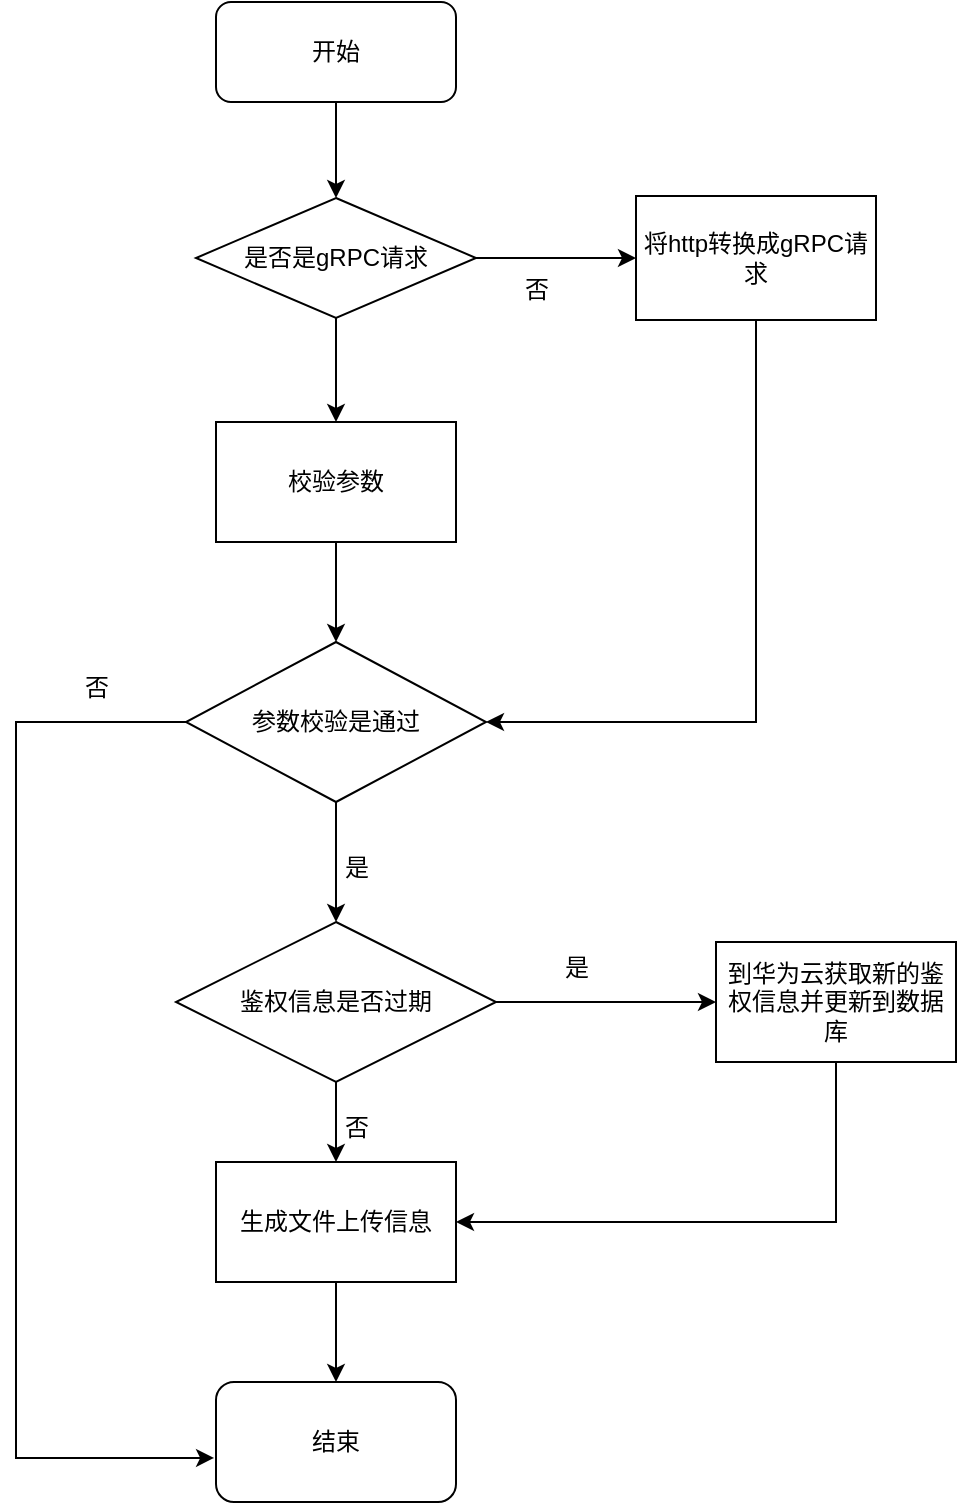 <mxfile version="22.1.5" type="github">
  <diagram name="第 1 页" id="zTMozjmUowZ3E3aBWlWA">
    <mxGraphModel dx="1674" dy="761" grid="1" gridSize="10" guides="1" tooltips="1" connect="1" arrows="1" fold="1" page="1" pageScale="1" pageWidth="827" pageHeight="1169" math="0" shadow="0">
      <root>
        <mxCell id="0" />
        <mxCell id="1" parent="0" />
        <mxCell id="GYkMOaVtQsMRKohe8izu-4" style="edgeStyle=orthogonalEdgeStyle;rounded=0;orthogonalLoop=1;jettySize=auto;html=1;exitX=1;exitY=0.5;exitDx=0;exitDy=0;entryX=0;entryY=0.5;entryDx=0;entryDy=0;" edge="1" parent="1" source="GYkMOaVtQsMRKohe8izu-1" target="GYkMOaVtQsMRKohe8izu-21">
          <mxGeometry relative="1" as="geometry">
            <mxPoint x="540" y="240" as="targetPoint" />
          </mxGeometry>
        </mxCell>
        <mxCell id="GYkMOaVtQsMRKohe8izu-34" style="edgeStyle=orthogonalEdgeStyle;rounded=0;orthogonalLoop=1;jettySize=auto;html=1;exitX=0.5;exitY=1;exitDx=0;exitDy=0;entryX=0.5;entryY=0;entryDx=0;entryDy=0;" edge="1" parent="1" source="GYkMOaVtQsMRKohe8izu-1" target="GYkMOaVtQsMRKohe8izu-33">
          <mxGeometry relative="1" as="geometry" />
        </mxCell>
        <mxCell id="GYkMOaVtQsMRKohe8izu-1" value="是否是gRPC请求" style="rhombus;whiteSpace=wrap;html=1;" vertex="1" parent="1">
          <mxGeometry x="320" y="148" width="140" height="60" as="geometry" />
        </mxCell>
        <mxCell id="GYkMOaVtQsMRKohe8izu-2" value="开始" style="rounded=1;whiteSpace=wrap;html=1;" vertex="1" parent="1">
          <mxGeometry x="330" y="50" width="120" height="50" as="geometry" />
        </mxCell>
        <mxCell id="GYkMOaVtQsMRKohe8izu-3" value="" style="endArrow=classic;html=1;rounded=0;exitX=0.5;exitY=1;exitDx=0;exitDy=0;entryX=0.5;entryY=0;entryDx=0;entryDy=0;" edge="1" parent="1" source="GYkMOaVtQsMRKohe8izu-2" target="GYkMOaVtQsMRKohe8izu-1">
          <mxGeometry width="50" height="50" relative="1" as="geometry">
            <mxPoint x="390" y="380" as="sourcePoint" />
            <mxPoint x="440" y="330" as="targetPoint" />
          </mxGeometry>
        </mxCell>
        <mxCell id="GYkMOaVtQsMRKohe8izu-5" value="否" style="text;html=1;align=center;verticalAlign=middle;resizable=0;points=[];autosize=1;strokeColor=none;fillColor=none;" vertex="1" parent="1">
          <mxGeometry x="470" y="179" width="40" height="30" as="geometry" />
        </mxCell>
        <mxCell id="GYkMOaVtQsMRKohe8izu-9" style="edgeStyle=orthogonalEdgeStyle;rounded=0;orthogonalLoop=1;jettySize=auto;html=1;exitX=0.5;exitY=1;exitDx=0;exitDy=0;" edge="1" parent="1" source="GYkMOaVtQsMRKohe8izu-8">
          <mxGeometry relative="1" as="geometry">
            <mxPoint x="390" y="510" as="targetPoint" />
          </mxGeometry>
        </mxCell>
        <mxCell id="GYkMOaVtQsMRKohe8izu-24" style="edgeStyle=orthogonalEdgeStyle;rounded=0;orthogonalLoop=1;jettySize=auto;html=1;exitX=0;exitY=0.5;exitDx=0;exitDy=0;entryX=-0.008;entryY=0.633;entryDx=0;entryDy=0;entryPerimeter=0;" edge="1" parent="1" source="GYkMOaVtQsMRKohe8izu-8" target="GYkMOaVtQsMRKohe8izu-20">
          <mxGeometry relative="1" as="geometry">
            <mxPoint x="220" y="410" as="targetPoint" />
            <Array as="points">
              <mxPoint x="230" y="410" />
              <mxPoint x="230" y="778" />
            </Array>
          </mxGeometry>
        </mxCell>
        <mxCell id="GYkMOaVtQsMRKohe8izu-8" value="参数校验是通过" style="rhombus;whiteSpace=wrap;html=1;" vertex="1" parent="1">
          <mxGeometry x="315" y="370" width="150" height="80" as="geometry" />
        </mxCell>
        <mxCell id="GYkMOaVtQsMRKohe8izu-27" style="edgeStyle=orthogonalEdgeStyle;rounded=0;orthogonalLoop=1;jettySize=auto;html=1;exitX=0.5;exitY=1;exitDx=0;exitDy=0;entryX=0.5;entryY=0;entryDx=0;entryDy=0;" edge="1" parent="1" source="GYkMOaVtQsMRKohe8izu-10" target="GYkMOaVtQsMRKohe8izu-18">
          <mxGeometry relative="1" as="geometry" />
        </mxCell>
        <mxCell id="GYkMOaVtQsMRKohe8izu-29" style="edgeStyle=orthogonalEdgeStyle;rounded=0;orthogonalLoop=1;jettySize=auto;html=1;exitX=1;exitY=0.5;exitDx=0;exitDy=0;" edge="1" parent="1" source="GYkMOaVtQsMRKohe8izu-10">
          <mxGeometry relative="1" as="geometry">
            <mxPoint x="580" y="550" as="targetPoint" />
          </mxGeometry>
        </mxCell>
        <mxCell id="GYkMOaVtQsMRKohe8izu-10" value="鉴权信息是否过期" style="rhombus;whiteSpace=wrap;html=1;" vertex="1" parent="1">
          <mxGeometry x="310" y="510" width="160" height="80" as="geometry" />
        </mxCell>
        <mxCell id="GYkMOaVtQsMRKohe8izu-13" value="是" style="text;html=1;align=center;verticalAlign=middle;resizable=0;points=[];autosize=1;strokeColor=none;fillColor=none;" vertex="1" parent="1">
          <mxGeometry x="380" y="468" width="40" height="30" as="geometry" />
        </mxCell>
        <mxCell id="GYkMOaVtQsMRKohe8izu-19" style="edgeStyle=orthogonalEdgeStyle;rounded=0;orthogonalLoop=1;jettySize=auto;html=1;exitX=0.5;exitY=1;exitDx=0;exitDy=0;" edge="1" parent="1" source="GYkMOaVtQsMRKohe8izu-18">
          <mxGeometry relative="1" as="geometry">
            <mxPoint x="390" y="740" as="targetPoint" />
          </mxGeometry>
        </mxCell>
        <mxCell id="GYkMOaVtQsMRKohe8izu-18" value="生成文件上传信息" style="rounded=0;whiteSpace=wrap;html=1;" vertex="1" parent="1">
          <mxGeometry x="330" y="630" width="120" height="60" as="geometry" />
        </mxCell>
        <mxCell id="GYkMOaVtQsMRKohe8izu-20" value="结束" style="rounded=1;whiteSpace=wrap;html=1;" vertex="1" parent="1">
          <mxGeometry x="330" y="740" width="120" height="60" as="geometry" />
        </mxCell>
        <mxCell id="GYkMOaVtQsMRKohe8izu-23" style="edgeStyle=orthogonalEdgeStyle;rounded=0;orthogonalLoop=1;jettySize=auto;html=1;exitX=0.5;exitY=1;exitDx=0;exitDy=0;entryX=1;entryY=0.5;entryDx=0;entryDy=0;" edge="1" parent="1" source="GYkMOaVtQsMRKohe8izu-21" target="GYkMOaVtQsMRKohe8izu-8">
          <mxGeometry relative="1" as="geometry" />
        </mxCell>
        <mxCell id="GYkMOaVtQsMRKohe8izu-21" value="将http转换成gRPC请求" style="rounded=0;whiteSpace=wrap;html=1;" vertex="1" parent="1">
          <mxGeometry x="540" y="147" width="120" height="62" as="geometry" />
        </mxCell>
        <mxCell id="GYkMOaVtQsMRKohe8izu-26" value="否" style="text;html=1;align=center;verticalAlign=middle;resizable=0;points=[];autosize=1;strokeColor=none;fillColor=none;" vertex="1" parent="1">
          <mxGeometry x="250" y="378" width="40" height="30" as="geometry" />
        </mxCell>
        <mxCell id="GYkMOaVtQsMRKohe8izu-28" value="否" style="text;html=1;align=center;verticalAlign=middle;resizable=0;points=[];autosize=1;strokeColor=none;fillColor=none;" vertex="1" parent="1">
          <mxGeometry x="380" y="598" width="40" height="30" as="geometry" />
        </mxCell>
        <mxCell id="GYkMOaVtQsMRKohe8izu-30" value="是" style="text;html=1;align=center;verticalAlign=middle;resizable=0;points=[];autosize=1;strokeColor=none;fillColor=none;" vertex="1" parent="1">
          <mxGeometry x="490" y="518" width="40" height="30" as="geometry" />
        </mxCell>
        <mxCell id="GYkMOaVtQsMRKohe8izu-32" style="edgeStyle=orthogonalEdgeStyle;rounded=0;orthogonalLoop=1;jettySize=auto;html=1;exitX=0.5;exitY=1;exitDx=0;exitDy=0;entryX=1;entryY=0.5;entryDx=0;entryDy=0;" edge="1" parent="1" source="GYkMOaVtQsMRKohe8izu-31" target="GYkMOaVtQsMRKohe8izu-18">
          <mxGeometry relative="1" as="geometry" />
        </mxCell>
        <mxCell id="GYkMOaVtQsMRKohe8izu-31" value="到华为云获取新的鉴权信息并更新到数据库" style="rounded=0;whiteSpace=wrap;html=1;" vertex="1" parent="1">
          <mxGeometry x="580" y="520" width="120" height="60" as="geometry" />
        </mxCell>
        <mxCell id="GYkMOaVtQsMRKohe8izu-35" style="edgeStyle=orthogonalEdgeStyle;rounded=0;orthogonalLoop=1;jettySize=auto;html=1;exitX=0.5;exitY=1;exitDx=0;exitDy=0;entryX=0.5;entryY=0;entryDx=0;entryDy=0;" edge="1" parent="1" source="GYkMOaVtQsMRKohe8izu-33" target="GYkMOaVtQsMRKohe8izu-8">
          <mxGeometry relative="1" as="geometry" />
        </mxCell>
        <mxCell id="GYkMOaVtQsMRKohe8izu-33" value="校验参数" style="rounded=0;whiteSpace=wrap;html=1;" vertex="1" parent="1">
          <mxGeometry x="330" y="260" width="120" height="60" as="geometry" />
        </mxCell>
      </root>
    </mxGraphModel>
  </diagram>
</mxfile>
